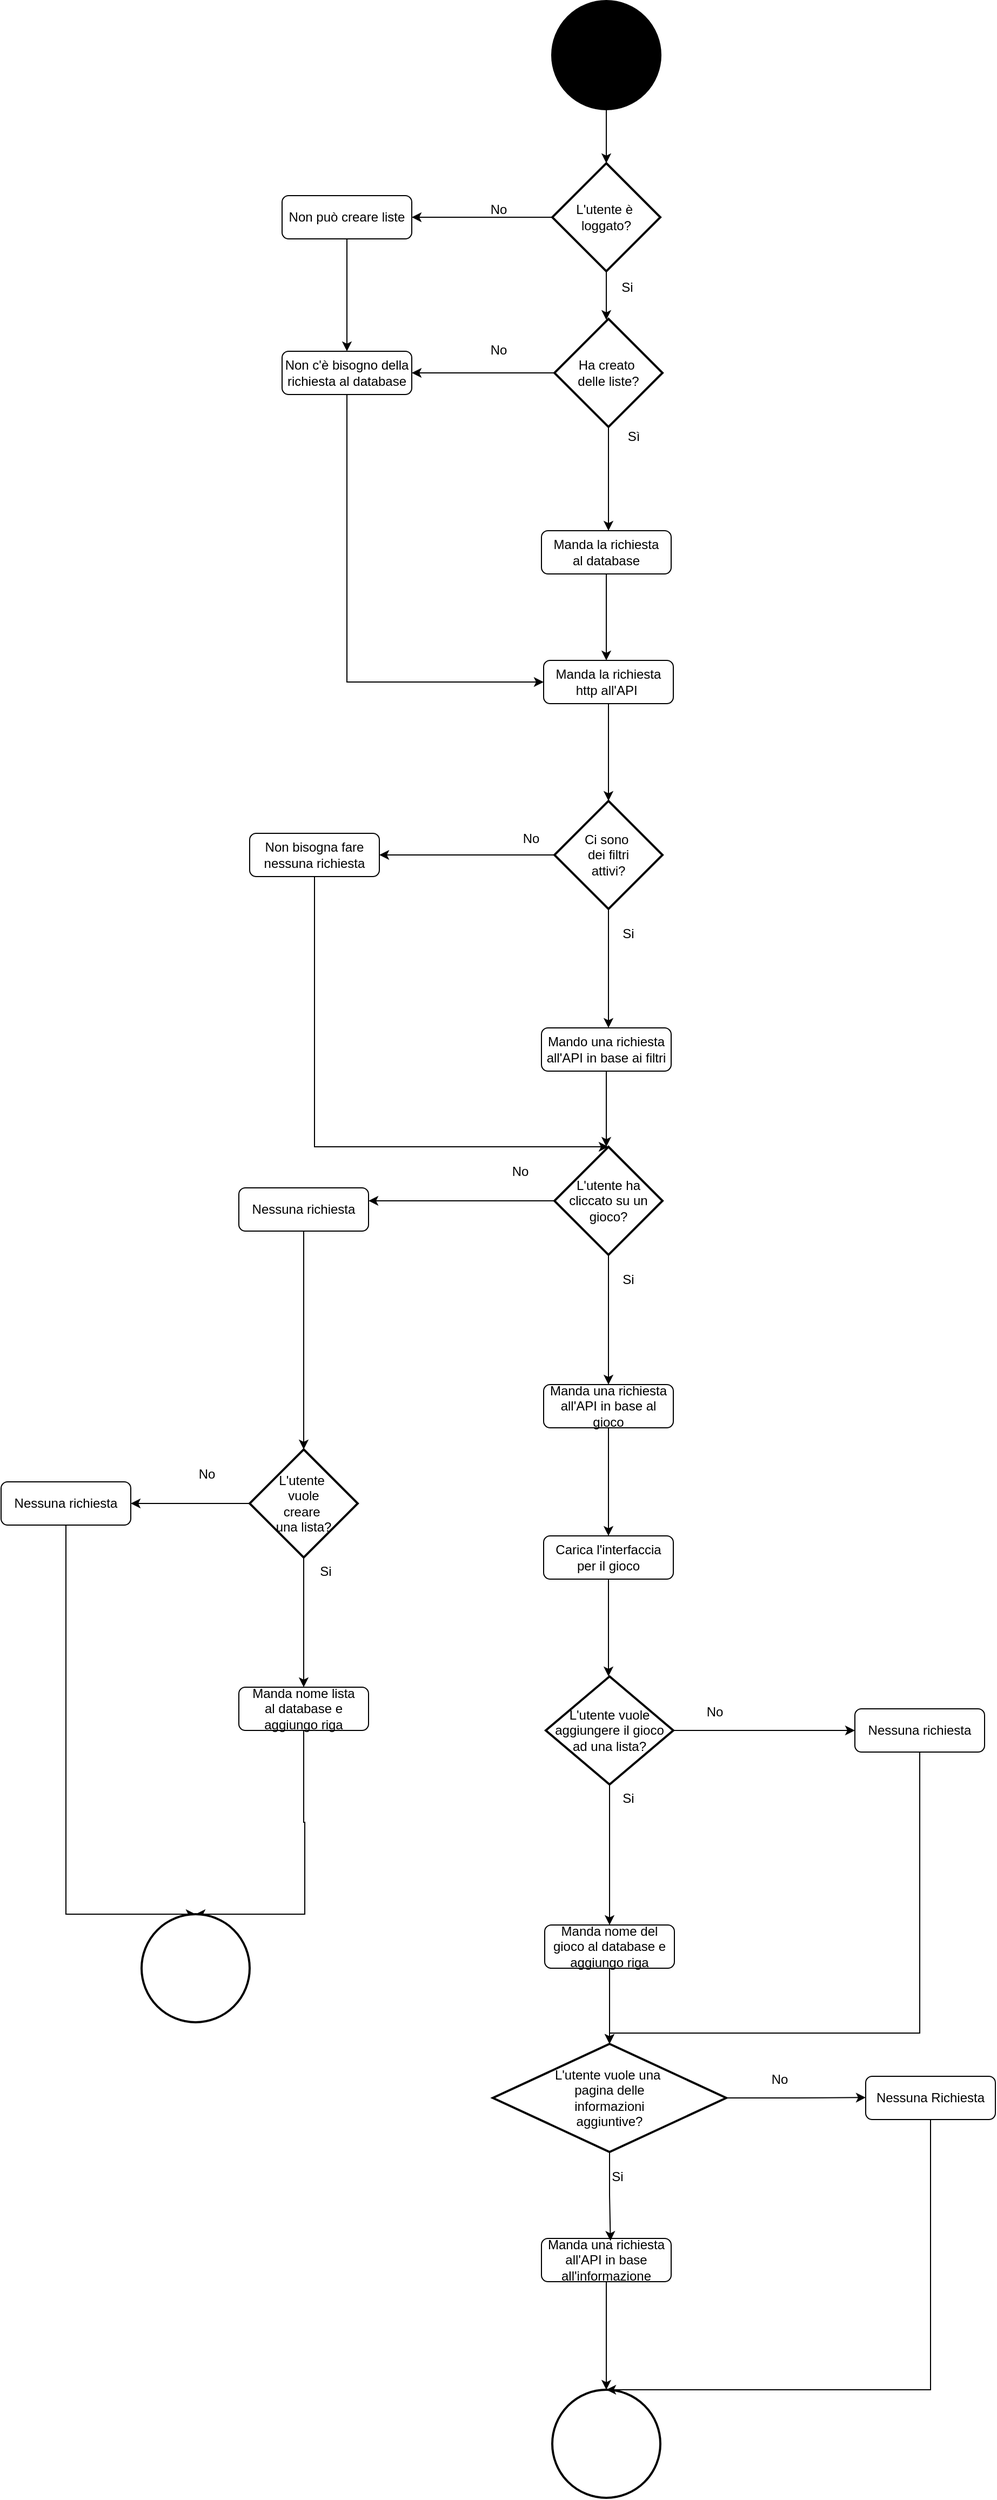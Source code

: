 <mxfile version="24.7.16">
  <diagram id="C5RBs43oDa-KdzZeNtuy" name="Page-1">
    <mxGraphModel dx="2261" dy="1915" grid="1" gridSize="10" guides="1" tooltips="1" connect="1" arrows="1" fold="1" page="1" pageScale="1" pageWidth="827" pageHeight="1169" math="0" shadow="0">
      <root>
        <mxCell id="WIyWlLk6GJQsqaUBKTNV-0" />
        <mxCell id="WIyWlLk6GJQsqaUBKTNV-1" parent="WIyWlLk6GJQsqaUBKTNV-0" />
        <mxCell id="9vx1bPAwFdFPy_VraiTr-21" style="edgeStyle=orthogonalEdgeStyle;rounded=0;orthogonalLoop=1;jettySize=auto;html=1;exitX=0.5;exitY=1;exitDx=0;exitDy=0;entryX=0;entryY=0.5;entryDx=0;entryDy=0;" edge="1" parent="WIyWlLk6GJQsqaUBKTNV-1" source="WIyWlLk6GJQsqaUBKTNV-7" target="9vx1bPAwFdFPy_VraiTr-20">
          <mxGeometry relative="1" as="geometry">
            <mxPoint x="140" y="640" as="targetPoint" />
          </mxGeometry>
        </mxCell>
        <mxCell id="WIyWlLk6GJQsqaUBKTNV-7" value="Non c&#39;è bisogno della&lt;div&gt;richiesta al database&lt;/div&gt;" style="rounded=1;whiteSpace=wrap;html=1;fontSize=12;glass=0;strokeWidth=1;shadow=0;" parent="WIyWlLk6GJQsqaUBKTNV-1" vertex="1">
          <mxGeometry x="80" y="324" width="120" height="40" as="geometry" />
        </mxCell>
        <mxCell id="9vx1bPAwFdFPy_VraiTr-0" value="" style="strokeWidth=2;html=1;shape=mxgraph.flowchart.start_2;whiteSpace=wrap;fillColor=#000000;" vertex="1" parent="WIyWlLk6GJQsqaUBKTNV-1">
          <mxGeometry x="330" width="100" height="100" as="geometry" />
        </mxCell>
        <mxCell id="9vx1bPAwFdFPy_VraiTr-5" style="edgeStyle=orthogonalEdgeStyle;rounded=0;orthogonalLoop=1;jettySize=auto;html=1;exitX=0;exitY=0.5;exitDx=0;exitDy=0;exitPerimeter=0;" edge="1" parent="WIyWlLk6GJQsqaUBKTNV-1" source="9vx1bPAwFdFPy_VraiTr-3">
          <mxGeometry relative="1" as="geometry">
            <mxPoint x="200" y="200" as="targetPoint" />
          </mxGeometry>
        </mxCell>
        <mxCell id="9vx1bPAwFdFPy_VraiTr-7" style="edgeStyle=orthogonalEdgeStyle;rounded=0;orthogonalLoop=1;jettySize=auto;html=1;exitX=0.5;exitY=1;exitDx=0;exitDy=0;exitPerimeter=0;" edge="1" parent="WIyWlLk6GJQsqaUBKTNV-1" source="9vx1bPAwFdFPy_VraiTr-3">
          <mxGeometry relative="1" as="geometry">
            <mxPoint x="380" y="295" as="targetPoint" />
          </mxGeometry>
        </mxCell>
        <mxCell id="9vx1bPAwFdFPy_VraiTr-3" value="L&#39;utente è&amp;nbsp;&lt;div&gt;loggato?&lt;/div&gt;" style="strokeWidth=2;html=1;shape=mxgraph.flowchart.decision;whiteSpace=wrap;" vertex="1" parent="WIyWlLk6GJQsqaUBKTNV-1">
          <mxGeometry x="330" y="150" width="100" height="100" as="geometry" />
        </mxCell>
        <mxCell id="9vx1bPAwFdFPy_VraiTr-4" style="edgeStyle=orthogonalEdgeStyle;rounded=0;orthogonalLoop=1;jettySize=auto;html=1;exitX=0.5;exitY=1;exitDx=0;exitDy=0;exitPerimeter=0;entryX=0.5;entryY=0;entryDx=0;entryDy=0;entryPerimeter=0;" edge="1" parent="WIyWlLk6GJQsqaUBKTNV-1" source="9vx1bPAwFdFPy_VraiTr-0" target="9vx1bPAwFdFPy_VraiTr-3">
          <mxGeometry relative="1" as="geometry" />
        </mxCell>
        <mxCell id="9vx1bPAwFdFPy_VraiTr-16" style="edgeStyle=orthogonalEdgeStyle;rounded=0;orthogonalLoop=1;jettySize=auto;html=1;exitX=0.5;exitY=1;exitDx=0;exitDy=0;entryX=0.5;entryY=0;entryDx=0;entryDy=0;" edge="1" parent="WIyWlLk6GJQsqaUBKTNV-1" source="9vx1bPAwFdFPy_VraiTr-8" target="WIyWlLk6GJQsqaUBKTNV-7">
          <mxGeometry relative="1" as="geometry" />
        </mxCell>
        <mxCell id="9vx1bPAwFdFPy_VraiTr-8" value="Non può creare liste" style="rounded=1;whiteSpace=wrap;html=1;fontSize=12;glass=0;strokeWidth=1;shadow=0;" vertex="1" parent="WIyWlLk6GJQsqaUBKTNV-1">
          <mxGeometry x="80" y="180" width="120" height="40" as="geometry" />
        </mxCell>
        <mxCell id="9vx1bPAwFdFPy_VraiTr-9" value="No" style="text;html=1;align=center;verticalAlign=middle;resizable=0;points=[];autosize=1;strokeColor=none;fillColor=none;" vertex="1" parent="WIyWlLk6GJQsqaUBKTNV-1">
          <mxGeometry x="260" y="178" width="40" height="30" as="geometry" />
        </mxCell>
        <mxCell id="9vx1bPAwFdFPy_VraiTr-10" value="Si" style="text;html=1;align=center;verticalAlign=middle;resizable=0;points=[];autosize=1;strokeColor=none;fillColor=none;" vertex="1" parent="WIyWlLk6GJQsqaUBKTNV-1">
          <mxGeometry x="384" y="250" width="30" height="30" as="geometry" />
        </mxCell>
        <mxCell id="9vx1bPAwFdFPy_VraiTr-12" style="edgeStyle=orthogonalEdgeStyle;rounded=0;orthogonalLoop=1;jettySize=auto;html=1;exitX=0.5;exitY=1;exitDx=0;exitDy=0;exitPerimeter=0;" edge="1" parent="WIyWlLk6GJQsqaUBKTNV-1" source="9vx1bPAwFdFPy_VraiTr-11">
          <mxGeometry relative="1" as="geometry">
            <mxPoint x="382" y="490" as="targetPoint" />
          </mxGeometry>
        </mxCell>
        <mxCell id="9vx1bPAwFdFPy_VraiTr-13" style="edgeStyle=orthogonalEdgeStyle;rounded=0;orthogonalLoop=1;jettySize=auto;html=1;exitX=0;exitY=0.5;exitDx=0;exitDy=0;exitPerimeter=0;entryX=1;entryY=0.5;entryDx=0;entryDy=0;" edge="1" parent="WIyWlLk6GJQsqaUBKTNV-1" source="9vx1bPAwFdFPy_VraiTr-11" target="WIyWlLk6GJQsqaUBKTNV-7">
          <mxGeometry relative="1" as="geometry">
            <mxPoint x="220" y="344" as="targetPoint" />
          </mxGeometry>
        </mxCell>
        <mxCell id="9vx1bPAwFdFPy_VraiTr-11" value="Ha creato&amp;nbsp;&lt;div&gt;delle liste?&lt;/div&gt;" style="strokeWidth=2;html=1;shape=mxgraph.flowchart.decision;whiteSpace=wrap;" vertex="1" parent="WIyWlLk6GJQsqaUBKTNV-1">
          <mxGeometry x="332" y="294" width="100" height="100" as="geometry" />
        </mxCell>
        <mxCell id="9vx1bPAwFdFPy_VraiTr-14" value="No" style="text;html=1;align=center;verticalAlign=middle;resizable=0;points=[];autosize=1;strokeColor=none;fillColor=none;" vertex="1" parent="WIyWlLk6GJQsqaUBKTNV-1">
          <mxGeometry x="260" y="308" width="40" height="30" as="geometry" />
        </mxCell>
        <mxCell id="9vx1bPAwFdFPy_VraiTr-15" value="Sì" style="text;html=1;align=center;verticalAlign=middle;resizable=0;points=[];autosize=1;strokeColor=none;fillColor=none;" vertex="1" parent="WIyWlLk6GJQsqaUBKTNV-1">
          <mxGeometry x="390" y="388" width="30" height="30" as="geometry" />
        </mxCell>
        <mxCell id="9vx1bPAwFdFPy_VraiTr-19" style="edgeStyle=orthogonalEdgeStyle;rounded=0;orthogonalLoop=1;jettySize=auto;html=1;exitX=0.5;exitY=1;exitDx=0;exitDy=0;" edge="1" parent="WIyWlLk6GJQsqaUBKTNV-1" source="9vx1bPAwFdFPy_VraiTr-18">
          <mxGeometry relative="1" as="geometry">
            <mxPoint x="380" y="610" as="targetPoint" />
          </mxGeometry>
        </mxCell>
        <mxCell id="9vx1bPAwFdFPy_VraiTr-18" value="Manda la richiesta&lt;div&gt;al database&lt;/div&gt;" style="rounded=1;whiteSpace=wrap;html=1;fontSize=12;glass=0;strokeWidth=1;shadow=0;" vertex="1" parent="WIyWlLk6GJQsqaUBKTNV-1">
          <mxGeometry x="320" y="490" width="120" height="40" as="geometry" />
        </mxCell>
        <mxCell id="9vx1bPAwFdFPy_VraiTr-22" style="edgeStyle=orthogonalEdgeStyle;rounded=0;orthogonalLoop=1;jettySize=auto;html=1;exitX=0.5;exitY=1;exitDx=0;exitDy=0;" edge="1" parent="WIyWlLk6GJQsqaUBKTNV-1" source="9vx1bPAwFdFPy_VraiTr-20">
          <mxGeometry relative="1" as="geometry">
            <mxPoint x="382" y="740" as="targetPoint" />
          </mxGeometry>
        </mxCell>
        <mxCell id="9vx1bPAwFdFPy_VraiTr-20" value="Manda la richiesta http all&#39;API&amp;nbsp;" style="rounded=1;whiteSpace=wrap;html=1;fontSize=12;glass=0;strokeWidth=1;shadow=0;" vertex="1" parent="WIyWlLk6GJQsqaUBKTNV-1">
          <mxGeometry x="322" y="610" width="120" height="40" as="geometry" />
        </mxCell>
        <mxCell id="9vx1bPAwFdFPy_VraiTr-24" style="edgeStyle=orthogonalEdgeStyle;rounded=0;orthogonalLoop=1;jettySize=auto;html=1;exitX=0;exitY=0.5;exitDx=0;exitDy=0;exitPerimeter=0;" edge="1" parent="WIyWlLk6GJQsqaUBKTNV-1" source="9vx1bPAwFdFPy_VraiTr-23">
          <mxGeometry relative="1" as="geometry">
            <mxPoint x="170" y="790" as="targetPoint" />
          </mxGeometry>
        </mxCell>
        <mxCell id="9vx1bPAwFdFPy_VraiTr-26" style="edgeStyle=orthogonalEdgeStyle;rounded=0;orthogonalLoop=1;jettySize=auto;html=1;exitX=0.5;exitY=1;exitDx=0;exitDy=0;exitPerimeter=0;" edge="1" parent="WIyWlLk6GJQsqaUBKTNV-1" source="9vx1bPAwFdFPy_VraiTr-23">
          <mxGeometry relative="1" as="geometry">
            <mxPoint x="382" y="950" as="targetPoint" />
          </mxGeometry>
        </mxCell>
        <mxCell id="9vx1bPAwFdFPy_VraiTr-23" value="Ci sono&amp;nbsp;&lt;div&gt;dei filtri&lt;div&gt;attivi?&lt;/div&gt;&lt;/div&gt;" style="strokeWidth=2;html=1;shape=mxgraph.flowchart.decision;whiteSpace=wrap;" vertex="1" parent="WIyWlLk6GJQsqaUBKTNV-1">
          <mxGeometry x="332" y="740" width="100" height="100" as="geometry" />
        </mxCell>
        <mxCell id="9vx1bPAwFdFPy_VraiTr-25" value="No" style="text;html=1;align=center;verticalAlign=middle;resizable=0;points=[];autosize=1;strokeColor=none;fillColor=none;" vertex="1" parent="WIyWlLk6GJQsqaUBKTNV-1">
          <mxGeometry x="290" y="760" width="40" height="30" as="geometry" />
        </mxCell>
        <mxCell id="9vx1bPAwFdFPy_VraiTr-27" value="Si" style="text;html=1;align=center;verticalAlign=middle;resizable=0;points=[];autosize=1;strokeColor=none;fillColor=none;" vertex="1" parent="WIyWlLk6GJQsqaUBKTNV-1">
          <mxGeometry x="385" y="848" width="30" height="30" as="geometry" />
        </mxCell>
        <mxCell id="9vx1bPAwFdFPy_VraiTr-28" value="Non bisogna fare nessuna richiesta" style="rounded=1;whiteSpace=wrap;html=1;fontSize=12;glass=0;strokeWidth=1;shadow=0;" vertex="1" parent="WIyWlLk6GJQsqaUBKTNV-1">
          <mxGeometry x="50" y="770" width="120" height="40" as="geometry" />
        </mxCell>
        <mxCell id="9vx1bPAwFdFPy_VraiTr-31" style="edgeStyle=orthogonalEdgeStyle;rounded=0;orthogonalLoop=1;jettySize=auto;html=1;exitX=0.5;exitY=1;exitDx=0;exitDy=0;" edge="1" parent="WIyWlLk6GJQsqaUBKTNV-1" source="9vx1bPAwFdFPy_VraiTr-30">
          <mxGeometry relative="1" as="geometry">
            <mxPoint x="380" y="1060" as="targetPoint" />
          </mxGeometry>
        </mxCell>
        <mxCell id="9vx1bPAwFdFPy_VraiTr-30" value="Mando una richiesta&lt;div&gt;all&#39;API in base ai filtri&lt;/div&gt;" style="rounded=1;whiteSpace=wrap;html=1;fontSize=12;glass=0;strokeWidth=1;shadow=0;" vertex="1" parent="WIyWlLk6GJQsqaUBKTNV-1">
          <mxGeometry x="320" y="950" width="120" height="40" as="geometry" />
        </mxCell>
        <mxCell id="9vx1bPAwFdFPy_VraiTr-35" style="edgeStyle=orthogonalEdgeStyle;rounded=0;orthogonalLoop=1;jettySize=auto;html=1;exitX=0;exitY=0.5;exitDx=0;exitDy=0;exitPerimeter=0;" edge="1" parent="WIyWlLk6GJQsqaUBKTNV-1" source="9vx1bPAwFdFPy_VraiTr-34">
          <mxGeometry relative="1" as="geometry">
            <mxPoint x="160" y="1110" as="targetPoint" />
          </mxGeometry>
        </mxCell>
        <mxCell id="9vx1bPAwFdFPy_VraiTr-36" style="edgeStyle=orthogonalEdgeStyle;rounded=0;orthogonalLoop=1;jettySize=auto;html=1;exitX=0.5;exitY=1;exitDx=0;exitDy=0;exitPerimeter=0;" edge="1" parent="WIyWlLk6GJQsqaUBKTNV-1" source="9vx1bPAwFdFPy_VraiTr-34">
          <mxGeometry relative="1" as="geometry">
            <mxPoint x="382" y="1280" as="targetPoint" />
          </mxGeometry>
        </mxCell>
        <mxCell id="9vx1bPAwFdFPy_VraiTr-34" value="L&#39;utente ha cliccato&amp;nbsp;&lt;span style=&quot;background-color: initial;&quot;&gt;su&amp;nbsp;&lt;/span&gt;&lt;span style=&quot;background-color: initial;&quot;&gt;un gioco?&lt;/span&gt;" style="strokeWidth=2;html=1;shape=mxgraph.flowchart.decision;whiteSpace=wrap;" vertex="1" parent="WIyWlLk6GJQsqaUBKTNV-1">
          <mxGeometry x="332" y="1060" width="100" height="100" as="geometry" />
        </mxCell>
        <mxCell id="9vx1bPAwFdFPy_VraiTr-37" value="Si" style="text;html=1;align=center;verticalAlign=middle;resizable=0;points=[];autosize=1;strokeColor=none;fillColor=none;" vertex="1" parent="WIyWlLk6GJQsqaUBKTNV-1">
          <mxGeometry x="385" y="1168" width="30" height="30" as="geometry" />
        </mxCell>
        <mxCell id="9vx1bPAwFdFPy_VraiTr-38" value="No" style="text;html=1;align=center;verticalAlign=middle;resizable=0;points=[];autosize=1;strokeColor=none;fillColor=none;" vertex="1" parent="WIyWlLk6GJQsqaUBKTNV-1">
          <mxGeometry x="280" y="1068" width="40" height="30" as="geometry" />
        </mxCell>
        <mxCell id="9vx1bPAwFdFPy_VraiTr-39" style="edgeStyle=orthogonalEdgeStyle;rounded=0;orthogonalLoop=1;jettySize=auto;html=1;exitX=0.5;exitY=1;exitDx=0;exitDy=0;entryX=0.5;entryY=0;entryDx=0;entryDy=0;entryPerimeter=0;" edge="1" parent="WIyWlLk6GJQsqaUBKTNV-1" source="9vx1bPAwFdFPy_VraiTr-28" target="9vx1bPAwFdFPy_VraiTr-34">
          <mxGeometry relative="1" as="geometry">
            <Array as="points">
              <mxPoint x="110" y="1060" />
            </Array>
          </mxGeometry>
        </mxCell>
        <mxCell id="9vx1bPAwFdFPy_VraiTr-55" style="edgeStyle=orthogonalEdgeStyle;rounded=0;orthogonalLoop=1;jettySize=auto;html=1;exitX=0.5;exitY=1;exitDx=0;exitDy=0;" edge="1" parent="WIyWlLk6GJQsqaUBKTNV-1" source="9vx1bPAwFdFPy_VraiTr-40">
          <mxGeometry relative="1" as="geometry">
            <mxPoint x="382" y="1420" as="targetPoint" />
          </mxGeometry>
        </mxCell>
        <mxCell id="9vx1bPAwFdFPy_VraiTr-40" value="Manda una richiesta&lt;div&gt;all&#39;API in base al gioco&lt;/div&gt;" style="rounded=1;whiteSpace=wrap;html=1;fontSize=12;glass=0;strokeWidth=1;shadow=0;" vertex="1" parent="WIyWlLk6GJQsqaUBKTNV-1">
          <mxGeometry x="322" y="1280" width="120" height="40" as="geometry" />
        </mxCell>
        <mxCell id="9vx1bPAwFdFPy_VraiTr-43" style="edgeStyle=orthogonalEdgeStyle;rounded=0;orthogonalLoop=1;jettySize=auto;html=1;exitX=0.5;exitY=1;exitDx=0;exitDy=0;" edge="1" parent="WIyWlLk6GJQsqaUBKTNV-1" source="9vx1bPAwFdFPy_VraiTr-42">
          <mxGeometry relative="1" as="geometry">
            <mxPoint x="100" y="1340" as="targetPoint" />
          </mxGeometry>
        </mxCell>
        <mxCell id="9vx1bPAwFdFPy_VraiTr-42" value="Nessuna richiesta" style="rounded=1;whiteSpace=wrap;html=1;fontSize=12;glass=0;strokeWidth=1;shadow=0;" vertex="1" parent="WIyWlLk6GJQsqaUBKTNV-1">
          <mxGeometry x="40" y="1098" width="120" height="40" as="geometry" />
        </mxCell>
        <mxCell id="9vx1bPAwFdFPy_VraiTr-45" style="edgeStyle=orthogonalEdgeStyle;rounded=0;orthogonalLoop=1;jettySize=auto;html=1;exitX=0.5;exitY=1;exitDx=0;exitDy=0;exitPerimeter=0;" edge="1" parent="WIyWlLk6GJQsqaUBKTNV-1" source="9vx1bPAwFdFPy_VraiTr-44">
          <mxGeometry relative="1" as="geometry">
            <mxPoint x="100" y="1560" as="targetPoint" />
          </mxGeometry>
        </mxCell>
        <mxCell id="9vx1bPAwFdFPy_VraiTr-47" style="edgeStyle=orthogonalEdgeStyle;rounded=0;orthogonalLoop=1;jettySize=auto;html=1;exitX=0;exitY=0.5;exitDx=0;exitDy=0;exitPerimeter=0;" edge="1" parent="WIyWlLk6GJQsqaUBKTNV-1" source="9vx1bPAwFdFPy_VraiTr-44">
          <mxGeometry relative="1" as="geometry">
            <mxPoint x="-60" y="1390" as="targetPoint" />
          </mxGeometry>
        </mxCell>
        <mxCell id="9vx1bPAwFdFPy_VraiTr-44" value="L&#39;utente&amp;nbsp;&lt;div&gt;vuole&lt;div&gt;creare&amp;nbsp;&lt;/div&gt;&lt;div&gt;una lista?&lt;/div&gt;&lt;/div&gt;" style="strokeWidth=2;html=1;shape=mxgraph.flowchart.decision;whiteSpace=wrap;" vertex="1" parent="WIyWlLk6GJQsqaUBKTNV-1">
          <mxGeometry x="50" y="1340" width="100" height="100" as="geometry" />
        </mxCell>
        <mxCell id="9vx1bPAwFdFPy_VraiTr-48" value="No" style="text;html=1;align=center;verticalAlign=middle;resizable=0;points=[];autosize=1;strokeColor=none;fillColor=none;" vertex="1" parent="WIyWlLk6GJQsqaUBKTNV-1">
          <mxGeometry x="-10" y="1348" width="40" height="30" as="geometry" />
        </mxCell>
        <mxCell id="9vx1bPAwFdFPy_VraiTr-49" value="Si" style="text;html=1;align=center;verticalAlign=middle;resizable=0;points=[];autosize=1;strokeColor=none;fillColor=none;" vertex="1" parent="WIyWlLk6GJQsqaUBKTNV-1">
          <mxGeometry x="105" y="1438" width="30" height="30" as="geometry" />
        </mxCell>
        <mxCell id="9vx1bPAwFdFPy_VraiTr-54" style="edgeStyle=orthogonalEdgeStyle;rounded=0;orthogonalLoop=1;jettySize=auto;html=1;exitX=0.5;exitY=1;exitDx=0;exitDy=0;entryX=0.5;entryY=0;entryDx=0;entryDy=0;entryPerimeter=0;" edge="1" parent="WIyWlLk6GJQsqaUBKTNV-1" source="9vx1bPAwFdFPy_VraiTr-52" target="9vx1bPAwFdFPy_VraiTr-81">
          <mxGeometry relative="1" as="geometry">
            <mxPoint x="-120" y="1775" as="targetPoint" />
            <Array as="points">
              <mxPoint x="-120" y="1770" />
            </Array>
          </mxGeometry>
        </mxCell>
        <mxCell id="9vx1bPAwFdFPy_VraiTr-52" value="Nessuna richiesta" style="rounded=1;whiteSpace=wrap;html=1;fontSize=12;glass=0;strokeWidth=1;shadow=0;" vertex="1" parent="WIyWlLk6GJQsqaUBKTNV-1">
          <mxGeometry x="-180" y="1370" width="120" height="40" as="geometry" />
        </mxCell>
        <mxCell id="9vx1bPAwFdFPy_VraiTr-80" style="edgeStyle=orthogonalEdgeStyle;rounded=0;orthogonalLoop=1;jettySize=auto;html=1;exitX=0.5;exitY=1;exitDx=0;exitDy=0;entryX=0.5;entryY=0;entryDx=0;entryDy=0;entryPerimeter=0;" edge="1" parent="WIyWlLk6GJQsqaUBKTNV-1" source="9vx1bPAwFdFPy_VraiTr-53" target="9vx1bPAwFdFPy_VraiTr-81">
          <mxGeometry relative="1" as="geometry">
            <mxPoint x="100" y="1770" as="targetPoint" />
            <Array as="points">
              <mxPoint x="100" y="1685" />
              <mxPoint x="101" y="1685" />
              <mxPoint x="101" y="1770" />
            </Array>
          </mxGeometry>
        </mxCell>
        <mxCell id="9vx1bPAwFdFPy_VraiTr-53" value="Manda nome lista&lt;div&gt;al database e&lt;/div&gt;&lt;div&gt;aggiungo riga&lt;/div&gt;" style="rounded=1;whiteSpace=wrap;html=1;fontSize=12;glass=0;strokeWidth=1;shadow=0;" vertex="1" parent="WIyWlLk6GJQsqaUBKTNV-1">
          <mxGeometry x="40" y="1560" width="120" height="40" as="geometry" />
        </mxCell>
        <mxCell id="9vx1bPAwFdFPy_VraiTr-57" style="edgeStyle=orthogonalEdgeStyle;rounded=0;orthogonalLoop=1;jettySize=auto;html=1;exitX=0.5;exitY=1;exitDx=0;exitDy=0;" edge="1" parent="WIyWlLk6GJQsqaUBKTNV-1" source="9vx1bPAwFdFPy_VraiTr-56">
          <mxGeometry relative="1" as="geometry">
            <mxPoint x="382" y="1550" as="targetPoint" />
          </mxGeometry>
        </mxCell>
        <mxCell id="9vx1bPAwFdFPy_VraiTr-56" value="Carica l&#39;interfaccia&lt;div&gt;per il gioco&lt;/div&gt;" style="rounded=1;whiteSpace=wrap;html=1;fontSize=12;glass=0;strokeWidth=1;shadow=0;" vertex="1" parent="WIyWlLk6GJQsqaUBKTNV-1">
          <mxGeometry x="322" y="1420" width="120" height="40" as="geometry" />
        </mxCell>
        <mxCell id="9vx1bPAwFdFPy_VraiTr-59" style="edgeStyle=orthogonalEdgeStyle;rounded=0;orthogonalLoop=1;jettySize=auto;html=1;exitX=1;exitY=0.5;exitDx=0;exitDy=0;exitPerimeter=0;" edge="1" parent="WIyWlLk6GJQsqaUBKTNV-1" source="9vx1bPAwFdFPy_VraiTr-58">
          <mxGeometry relative="1" as="geometry">
            <mxPoint x="610" y="1600" as="targetPoint" />
          </mxGeometry>
        </mxCell>
        <mxCell id="9vx1bPAwFdFPy_VraiTr-61" style="edgeStyle=orthogonalEdgeStyle;rounded=0;orthogonalLoop=1;jettySize=auto;html=1;exitX=0.5;exitY=1;exitDx=0;exitDy=0;exitPerimeter=0;" edge="1" parent="WIyWlLk6GJQsqaUBKTNV-1" source="9vx1bPAwFdFPy_VraiTr-58">
          <mxGeometry relative="1" as="geometry">
            <mxPoint x="383" y="1780" as="targetPoint" />
          </mxGeometry>
        </mxCell>
        <mxCell id="9vx1bPAwFdFPy_VraiTr-58" value="L&#39;utente vuole aggiungere il&lt;span style=&quot;background-color: initial;&quot;&gt;&amp;nbsp;gioco ad una lista?&lt;/span&gt;" style="strokeWidth=2;html=1;shape=mxgraph.flowchart.decision;whiteSpace=wrap;" vertex="1" parent="WIyWlLk6GJQsqaUBKTNV-1">
          <mxGeometry x="324" y="1550" width="118" height="100" as="geometry" />
        </mxCell>
        <mxCell id="9vx1bPAwFdFPy_VraiTr-60" value="No" style="text;html=1;align=center;verticalAlign=middle;resizable=0;points=[];autosize=1;strokeColor=none;fillColor=none;" vertex="1" parent="WIyWlLk6GJQsqaUBKTNV-1">
          <mxGeometry x="460" y="1568" width="40" height="30" as="geometry" />
        </mxCell>
        <mxCell id="9vx1bPAwFdFPy_VraiTr-62" value="Si" style="text;html=1;align=center;verticalAlign=middle;resizable=0;points=[];autosize=1;strokeColor=none;fillColor=none;" vertex="1" parent="WIyWlLk6GJQsqaUBKTNV-1">
          <mxGeometry x="385" y="1648" width="30" height="30" as="geometry" />
        </mxCell>
        <mxCell id="9vx1bPAwFdFPy_VraiTr-68" style="edgeStyle=orthogonalEdgeStyle;rounded=0;orthogonalLoop=1;jettySize=auto;html=1;exitX=0.5;exitY=1;exitDx=0;exitDy=0;" edge="1" parent="WIyWlLk6GJQsqaUBKTNV-1" source="9vx1bPAwFdFPy_VraiTr-63" target="9vx1bPAwFdFPy_VraiTr-65">
          <mxGeometry relative="1" as="geometry">
            <mxPoint x="680" y="1890" as="targetPoint" />
            <Array as="points">
              <mxPoint x="670" y="1880" />
              <mxPoint x="383" y="1880" />
            </Array>
          </mxGeometry>
        </mxCell>
        <mxCell id="9vx1bPAwFdFPy_VraiTr-63" value="Nessuna richiesta" style="rounded=1;whiteSpace=wrap;html=1;fontSize=12;glass=0;strokeWidth=1;shadow=0;" vertex="1" parent="WIyWlLk6GJQsqaUBKTNV-1">
          <mxGeometry x="610" y="1580" width="120" height="40" as="geometry" />
        </mxCell>
        <mxCell id="9vx1bPAwFdFPy_VraiTr-69" style="edgeStyle=orthogonalEdgeStyle;rounded=0;orthogonalLoop=1;jettySize=auto;html=1;exitX=0.5;exitY=1;exitDx=0;exitDy=0;" edge="1" parent="WIyWlLk6GJQsqaUBKTNV-1" source="9vx1bPAwFdFPy_VraiTr-64">
          <mxGeometry relative="1" as="geometry">
            <mxPoint x="383" y="1890" as="targetPoint" />
          </mxGeometry>
        </mxCell>
        <mxCell id="9vx1bPAwFdFPy_VraiTr-64" value="Manda nome del gioco al database e aggiungo riga" style="rounded=1;whiteSpace=wrap;html=1;fontSize=12;glass=0;strokeWidth=1;shadow=0;" vertex="1" parent="WIyWlLk6GJQsqaUBKTNV-1">
          <mxGeometry x="323" y="1780" width="120" height="40" as="geometry" />
        </mxCell>
        <mxCell id="9vx1bPAwFdFPy_VraiTr-75" style="edgeStyle=orthogonalEdgeStyle;rounded=0;orthogonalLoop=1;jettySize=auto;html=1;exitX=1;exitY=0.5;exitDx=0;exitDy=0;exitPerimeter=0;" edge="1" parent="WIyWlLk6GJQsqaUBKTNV-1" source="9vx1bPAwFdFPy_VraiTr-65">
          <mxGeometry relative="1" as="geometry">
            <mxPoint x="620" y="1939.647" as="targetPoint" />
          </mxGeometry>
        </mxCell>
        <mxCell id="9vx1bPAwFdFPy_VraiTr-65" value="L&#39;utente vuole una&amp;nbsp;&lt;div&gt;pagina delle&lt;/div&gt;&lt;div&gt;informazioni&lt;/div&gt;&lt;div&gt;aggiuntive?&lt;/div&gt;" style="strokeWidth=2;html=1;shape=mxgraph.flowchart.decision;whiteSpace=wrap;" vertex="1" parent="WIyWlLk6GJQsqaUBKTNV-1">
          <mxGeometry x="275" y="1890" width="216" height="100" as="geometry" />
        </mxCell>
        <mxCell id="9vx1bPAwFdFPy_VraiTr-70" value="Manda una richiesta&lt;div&gt;all&#39;API in base all&#39;informazione&lt;/div&gt;" style="rounded=1;whiteSpace=wrap;html=1;fontSize=12;glass=0;strokeWidth=1;shadow=0;" vertex="1" parent="WIyWlLk6GJQsqaUBKTNV-1">
          <mxGeometry x="320" y="2070" width="120" height="40" as="geometry" />
        </mxCell>
        <mxCell id="9vx1bPAwFdFPy_VraiTr-74" style="edgeStyle=orthogonalEdgeStyle;rounded=0;orthogonalLoop=1;jettySize=auto;html=1;exitX=0.5;exitY=1;exitDx=0;exitDy=0;exitPerimeter=0;entryX=0.532;entryY=0.055;entryDx=0;entryDy=0;entryPerimeter=0;" edge="1" parent="WIyWlLk6GJQsqaUBKTNV-1" source="9vx1bPAwFdFPy_VraiTr-65" target="9vx1bPAwFdFPy_VraiTr-70">
          <mxGeometry relative="1" as="geometry" />
        </mxCell>
        <mxCell id="9vx1bPAwFdFPy_VraiTr-77" value="Nessuna Richiesta" style="rounded=1;whiteSpace=wrap;html=1;fontSize=12;glass=0;strokeWidth=1;shadow=0;" vertex="1" parent="WIyWlLk6GJQsqaUBKTNV-1">
          <mxGeometry x="620" y="1920" width="120" height="40" as="geometry" />
        </mxCell>
        <mxCell id="9vx1bPAwFdFPy_VraiTr-78" value="No" style="text;html=1;align=center;verticalAlign=middle;resizable=0;points=[];autosize=1;strokeColor=none;fillColor=none;" vertex="1" parent="WIyWlLk6GJQsqaUBKTNV-1">
          <mxGeometry x="520" y="1908" width="40" height="30" as="geometry" />
        </mxCell>
        <mxCell id="9vx1bPAwFdFPy_VraiTr-79" value="Si" style="text;html=1;align=center;verticalAlign=middle;resizable=0;points=[];autosize=1;strokeColor=none;fillColor=none;" vertex="1" parent="WIyWlLk6GJQsqaUBKTNV-1">
          <mxGeometry x="375" y="1998" width="30" height="30" as="geometry" />
        </mxCell>
        <mxCell id="9vx1bPAwFdFPy_VraiTr-81" value="" style="strokeWidth=2;html=1;shape=mxgraph.flowchart.start_2;whiteSpace=wrap;fillColor=#FFFFFF;" vertex="1" parent="WIyWlLk6GJQsqaUBKTNV-1">
          <mxGeometry x="-50" y="1770" width="100" height="100" as="geometry" />
        </mxCell>
        <mxCell id="9vx1bPAwFdFPy_VraiTr-82" value="" style="strokeWidth=2;html=1;shape=mxgraph.flowchart.start_2;whiteSpace=wrap;fillColor=#FFFFFF;" vertex="1" parent="WIyWlLk6GJQsqaUBKTNV-1">
          <mxGeometry x="330" y="2210" width="100" height="100" as="geometry" />
        </mxCell>
        <mxCell id="9vx1bPAwFdFPy_VraiTr-83" style="edgeStyle=orthogonalEdgeStyle;rounded=0;orthogonalLoop=1;jettySize=auto;html=1;exitX=0.5;exitY=1;exitDx=0;exitDy=0;entryX=0.5;entryY=0;entryDx=0;entryDy=0;entryPerimeter=0;" edge="1" parent="WIyWlLk6GJQsqaUBKTNV-1" source="9vx1bPAwFdFPy_VraiTr-70" target="9vx1bPAwFdFPy_VraiTr-82">
          <mxGeometry relative="1" as="geometry" />
        </mxCell>
        <mxCell id="9vx1bPAwFdFPy_VraiTr-84" style="edgeStyle=orthogonalEdgeStyle;rounded=0;orthogonalLoop=1;jettySize=auto;html=1;exitX=0.5;exitY=1;exitDx=0;exitDy=0;entryX=0.5;entryY=0;entryDx=0;entryDy=0;entryPerimeter=0;" edge="1" parent="WIyWlLk6GJQsqaUBKTNV-1" source="9vx1bPAwFdFPy_VraiTr-77" target="9vx1bPAwFdFPy_VraiTr-82">
          <mxGeometry relative="1" as="geometry">
            <Array as="points">
              <mxPoint x="680" y="2210" />
            </Array>
          </mxGeometry>
        </mxCell>
      </root>
    </mxGraphModel>
  </diagram>
</mxfile>
